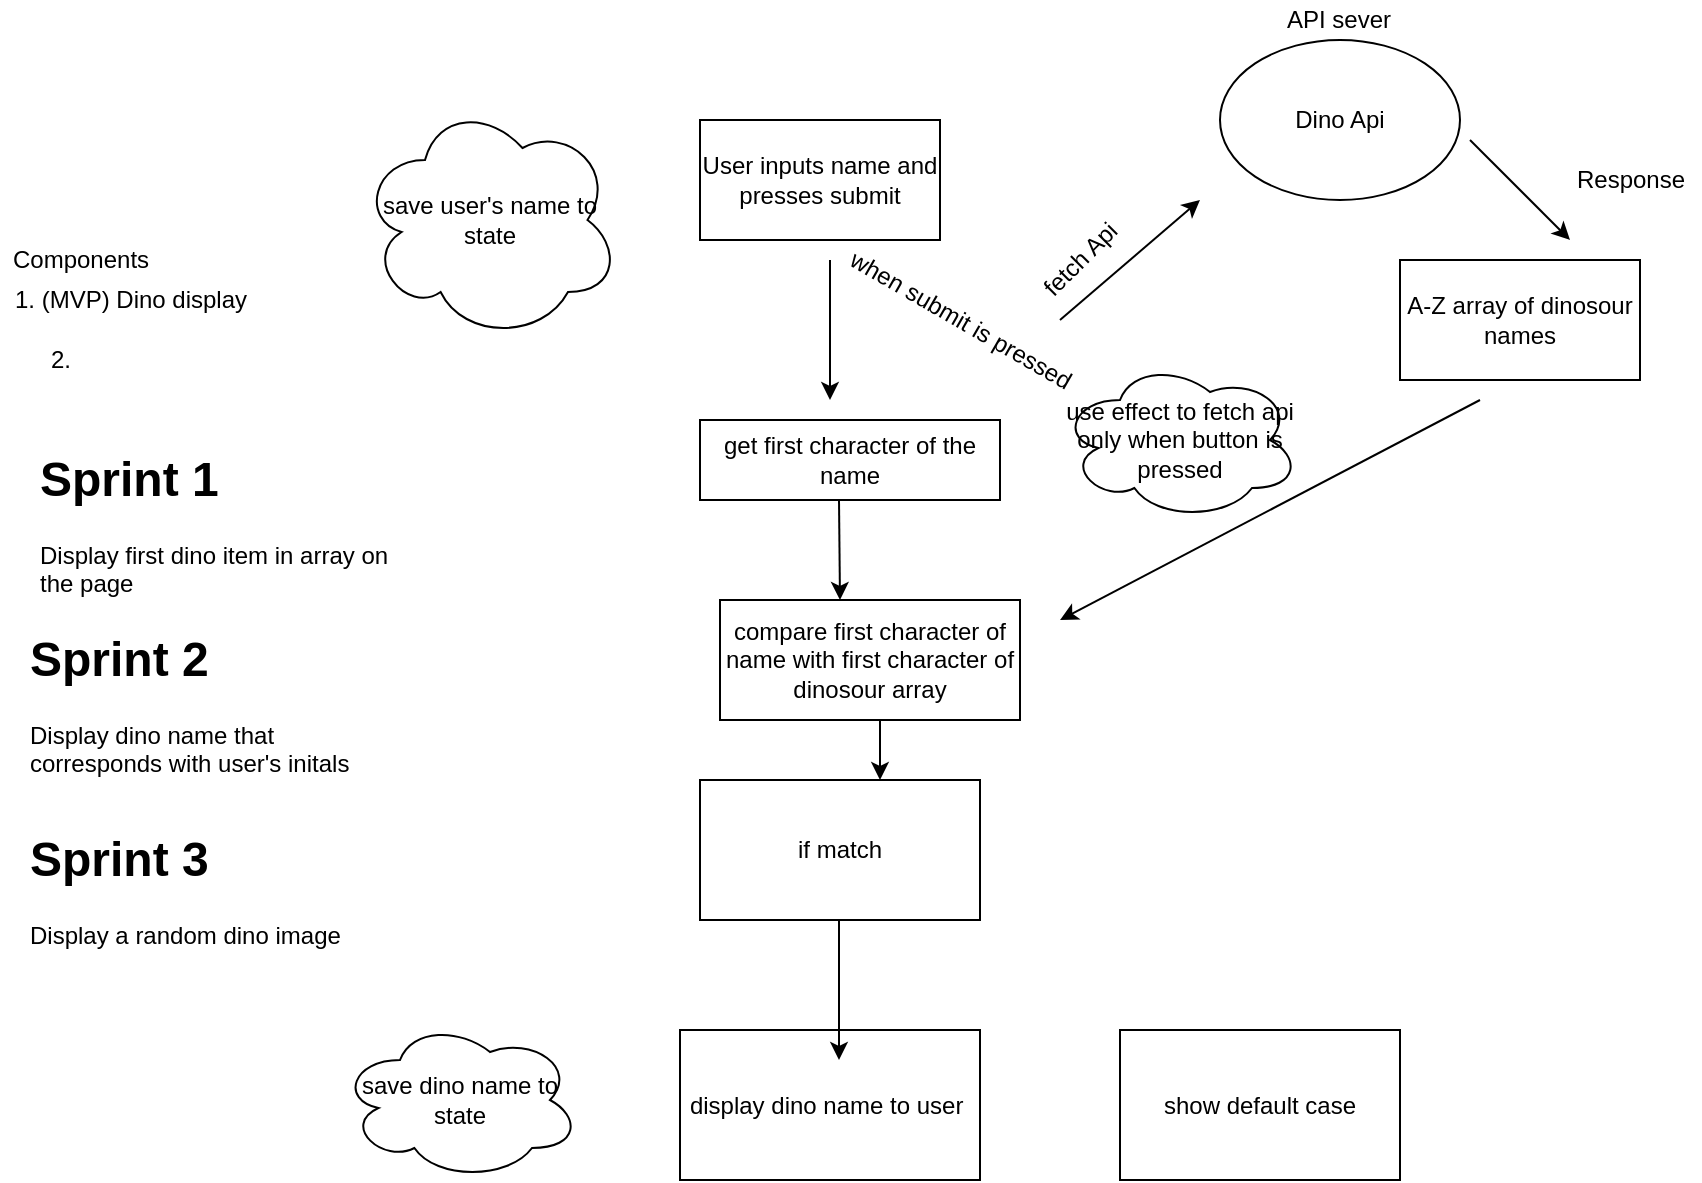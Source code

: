 <mxfile>
    <diagram id="6YyhyFkmASDg3SSmsoPG" name="Page-1">
        <mxGraphModel dx="1748" dy="575" grid="1" gridSize="10" guides="1" tooltips="1" connect="1" arrows="1" fold="1" page="1" pageScale="1" pageWidth="827" pageHeight="1169" math="0" shadow="0">
            <root>
                <mxCell id="0"/>
                <mxCell id="1" parent="0"/>
                <mxCell id="2" value="Dino Api" style="ellipse;whiteSpace=wrap;html=1;" parent="1" vertex="1">
                    <mxGeometry x="390" y="30" width="120" height="80" as="geometry"/>
                </mxCell>
                <mxCell id="3" value="User inputs name and presses submit" style="rounded=0;whiteSpace=wrap;html=1;" vertex="1" parent="1">
                    <mxGeometry x="130" y="70" width="120" height="60" as="geometry"/>
                </mxCell>
                <mxCell id="4" value="" style="endArrow=classic;html=1;" edge="1" parent="1">
                    <mxGeometry width="50" height="50" relative="1" as="geometry">
                        <mxPoint x="195" y="140" as="sourcePoint"/>
                        <mxPoint x="195" y="210" as="targetPoint"/>
                    </mxGeometry>
                </mxCell>
                <mxCell id="5" value="get first character of the name" style="rounded=0;whiteSpace=wrap;html=1;" vertex="1" parent="1">
                    <mxGeometry x="130" y="220" width="150" height="40" as="geometry"/>
                </mxCell>
                <mxCell id="6" value="A-Z array of dinosour names" style="rounded=0;whiteSpace=wrap;html=1;" vertex="1" parent="1">
                    <mxGeometry x="480" y="140" width="120" height="60" as="geometry"/>
                </mxCell>
                <mxCell id="9" value="" style="endArrow=classic;html=1;" edge="1" parent="1">
                    <mxGeometry width="50" height="50" relative="1" as="geometry">
                        <mxPoint x="515" y="80" as="sourcePoint"/>
                        <mxPoint x="565" y="130" as="targetPoint"/>
                    </mxGeometry>
                </mxCell>
                <mxCell id="10" value="Response" style="text;html=1;align=center;verticalAlign=middle;resizable=0;points=[];autosize=1;strokeColor=none;fillColor=none;" vertex="1" parent="1">
                    <mxGeometry x="560" y="90" width="70" height="20" as="geometry"/>
                </mxCell>
                <mxCell id="11" value="API sever" style="text;html=1;align=center;verticalAlign=middle;resizable=0;points=[];autosize=1;strokeColor=none;fillColor=none;" vertex="1" parent="1">
                    <mxGeometry x="414" y="10" width="70" height="20" as="geometry"/>
                </mxCell>
                <mxCell id="13" value="" style="endArrow=classic;html=1;" edge="1" parent="1">
                    <mxGeometry width="50" height="50" relative="1" as="geometry">
                        <mxPoint x="310" y="170" as="sourcePoint"/>
                        <mxPoint x="380" y="110" as="targetPoint"/>
                    </mxGeometry>
                </mxCell>
                <mxCell id="14" value="when submit is pressed" style="text;html=1;align=center;verticalAlign=middle;resizable=0;points=[];autosize=1;strokeColor=none;fillColor=none;rotation=30;" vertex="1" parent="1">
                    <mxGeometry x="190" y="160" width="140" height="20" as="geometry"/>
                </mxCell>
                <mxCell id="16" value="fetch Api" style="text;html=1;align=center;verticalAlign=middle;resizable=0;points=[];autosize=1;strokeColor=none;fillColor=none;rotation=-45;" vertex="1" parent="1">
                    <mxGeometry x="290" y="130" width="60" height="20" as="geometry"/>
                </mxCell>
                <mxCell id="17" value="compare first character of name with first character of dinosour array" style="rounded=0;whiteSpace=wrap;html=1;" vertex="1" parent="1">
                    <mxGeometry x="140" y="310" width="150" height="60" as="geometry"/>
                </mxCell>
                <mxCell id="18" value="" style="endArrow=classic;html=1;" edge="1" parent="1">
                    <mxGeometry width="50" height="50" relative="1" as="geometry">
                        <mxPoint x="520" y="210" as="sourcePoint"/>
                        <mxPoint x="310" y="320" as="targetPoint"/>
                        <Array as="points"/>
                    </mxGeometry>
                </mxCell>
                <mxCell id="23" value="if match" style="rounded=0;whiteSpace=wrap;html=1;" vertex="1" parent="1">
                    <mxGeometry x="130" y="400" width="140" height="70" as="geometry"/>
                </mxCell>
                <mxCell id="24" value="show default case" style="rounded=0;whiteSpace=wrap;html=1;" vertex="1" parent="1">
                    <mxGeometry x="340" y="525" width="140" height="75" as="geometry"/>
                </mxCell>
                <mxCell id="25" value="display dino name to user&amp;nbsp;" style="rounded=0;whiteSpace=wrap;html=1;" vertex="1" parent="1">
                    <mxGeometry x="120" y="525" width="150" height="75" as="geometry"/>
                </mxCell>
                <mxCell id="27" value="save dino name to state" style="ellipse;shape=cloud;whiteSpace=wrap;html=1;" vertex="1" parent="1">
                    <mxGeometry x="-50" y="520" width="120" height="80" as="geometry"/>
                </mxCell>
                <mxCell id="28" value="save user's name to state" style="ellipse;shape=cloud;whiteSpace=wrap;html=1;" vertex="1" parent="1">
                    <mxGeometry x="-40" y="60" width="130" height="120" as="geometry"/>
                </mxCell>
                <mxCell id="29" value="use effect to fetch api only when button is pressed" style="ellipse;shape=cloud;whiteSpace=wrap;html=1;" vertex="1" parent="1">
                    <mxGeometry x="310" y="190" width="120" height="80" as="geometry"/>
                </mxCell>
                <mxCell id="30" value="" style="endArrow=classic;html=1;" edge="1" parent="1">
                    <mxGeometry width="50" height="50" relative="1" as="geometry">
                        <mxPoint x="199.5" y="470" as="sourcePoint"/>
                        <mxPoint x="199.5" y="540" as="targetPoint"/>
                    </mxGeometry>
                </mxCell>
                <mxCell id="31" value="" style="endArrow=classic;html=1;" edge="1" parent="1">
                    <mxGeometry width="50" height="50" relative="1" as="geometry">
                        <mxPoint x="220" y="370" as="sourcePoint"/>
                        <mxPoint x="220" y="400" as="targetPoint"/>
                    </mxGeometry>
                </mxCell>
                <mxCell id="34" value="Components" style="text;html=1;align=center;verticalAlign=middle;resizable=0;points=[];autosize=1;strokeColor=none;fillColor=none;" vertex="1" parent="1">
                    <mxGeometry x="-220" y="130" width="80" height="20" as="geometry"/>
                </mxCell>
                <mxCell id="35" value="1. (MVP) Dino display" style="text;html=1;align=center;verticalAlign=middle;resizable=0;points=[];autosize=1;strokeColor=none;fillColor=none;" vertex="1" parent="1">
                    <mxGeometry x="-220" y="150" width="130" height="20" as="geometry"/>
                </mxCell>
                <mxCell id="36" value="2." style="text;html=1;align=center;verticalAlign=middle;resizable=0;points=[];autosize=1;strokeColor=none;fillColor=none;" vertex="1" parent="1">
                    <mxGeometry x="-205" y="180" width="30" height="20" as="geometry"/>
                </mxCell>
                <mxCell id="37" value="" style="endArrow=classic;html=1;" edge="1" parent="1">
                    <mxGeometry width="50" height="50" relative="1" as="geometry">
                        <mxPoint x="199.5" y="260" as="sourcePoint"/>
                        <mxPoint x="200" y="310" as="targetPoint"/>
                    </mxGeometry>
                </mxCell>
                <mxCell id="38" value="&lt;h1&gt;Sprint 1&lt;/h1&gt;&lt;p&gt;Display first dino item in array on the page&amp;nbsp;&lt;/p&gt;" style="text;html=1;strokeColor=none;fillColor=none;spacing=5;spacingTop=-20;whiteSpace=wrap;overflow=hidden;rounded=0;" vertex="1" parent="1">
                    <mxGeometry x="-205" y="230" width="190" height="80" as="geometry"/>
                </mxCell>
                <mxCell id="39" value="&lt;h1&gt;Sprint 2&lt;/h1&gt;&lt;p&gt;Display dino name that corresponds with user's initals&amp;nbsp;&lt;/p&gt;" style="text;html=1;strokeColor=none;fillColor=none;spacing=5;spacingTop=-20;whiteSpace=wrap;overflow=hidden;rounded=0;" vertex="1" parent="1">
                    <mxGeometry x="-210" y="320" width="190" height="80" as="geometry"/>
                </mxCell>
                <mxCell id="40" value="&lt;h1&gt;Sprint 3&lt;/h1&gt;&lt;p&gt;Display a random dino image&amp;nbsp;&lt;/p&gt;" style="text;html=1;strokeColor=none;fillColor=none;spacing=5;spacingTop=-20;whiteSpace=wrap;overflow=hidden;rounded=0;" vertex="1" parent="1">
                    <mxGeometry x="-210" y="420" width="190" height="120" as="geometry"/>
                </mxCell>
            </root>
        </mxGraphModel>
    </diagram>
</mxfile>